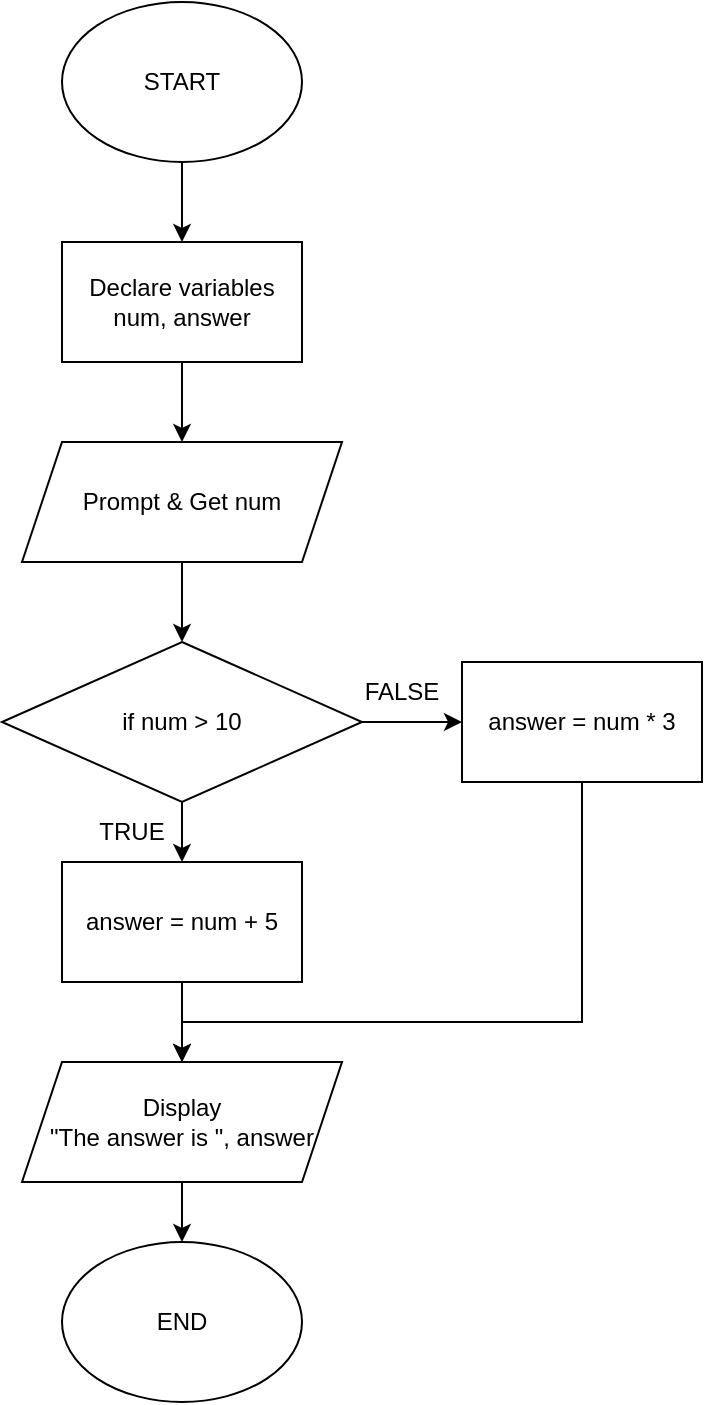 <mxfile version="22.0.0" type="device">
  <diagram name="Page-1" id="9lWumGMiRZK-0fab-f0a">
    <mxGraphModel dx="2150" dy="957" grid="1" gridSize="10" guides="1" tooltips="1" connect="1" arrows="1" fold="1" page="1" pageScale="1" pageWidth="850" pageHeight="1100" math="0" shadow="0">
      <root>
        <mxCell id="0" />
        <mxCell id="1" parent="0" />
        <mxCell id="l5TpqXgBVM1HsnVcZbF1-3" value="" style="edgeStyle=orthogonalEdgeStyle;rounded=0;orthogonalLoop=1;jettySize=auto;html=1;" edge="1" parent="1" source="l5TpqXgBVM1HsnVcZbF1-1" target="l5TpqXgBVM1HsnVcZbF1-2">
          <mxGeometry relative="1" as="geometry" />
        </mxCell>
        <mxCell id="l5TpqXgBVM1HsnVcZbF1-1" value="START" style="ellipse;whiteSpace=wrap;html=1;" vertex="1" parent="1">
          <mxGeometry x="300" y="120" width="120" height="80" as="geometry" />
        </mxCell>
        <mxCell id="l5TpqXgBVM1HsnVcZbF1-5" value="" style="edgeStyle=orthogonalEdgeStyle;rounded=0;orthogonalLoop=1;jettySize=auto;html=1;" edge="1" parent="1" source="l5TpqXgBVM1HsnVcZbF1-2" target="l5TpqXgBVM1HsnVcZbF1-4">
          <mxGeometry relative="1" as="geometry" />
        </mxCell>
        <mxCell id="l5TpqXgBVM1HsnVcZbF1-2" value="Declare variables num, answer" style="whiteSpace=wrap;html=1;" vertex="1" parent="1">
          <mxGeometry x="300" y="240" width="120" height="60" as="geometry" />
        </mxCell>
        <mxCell id="l5TpqXgBVM1HsnVcZbF1-7" value="" style="edgeStyle=orthogonalEdgeStyle;rounded=0;orthogonalLoop=1;jettySize=auto;html=1;" edge="1" parent="1" source="l5TpqXgBVM1HsnVcZbF1-4" target="l5TpqXgBVM1HsnVcZbF1-6">
          <mxGeometry relative="1" as="geometry" />
        </mxCell>
        <mxCell id="l5TpqXgBVM1HsnVcZbF1-4" value="Prompt &amp;amp; Get num" style="shape=parallelogram;perimeter=parallelogramPerimeter;whiteSpace=wrap;html=1;fixedSize=1;" vertex="1" parent="1">
          <mxGeometry x="280" y="340" width="160" height="60" as="geometry" />
        </mxCell>
        <mxCell id="l5TpqXgBVM1HsnVcZbF1-9" value="" style="edgeStyle=orthogonalEdgeStyle;rounded=0;orthogonalLoop=1;jettySize=auto;html=1;" edge="1" parent="1" source="l5TpqXgBVM1HsnVcZbF1-6" target="l5TpqXgBVM1HsnVcZbF1-8">
          <mxGeometry relative="1" as="geometry" />
        </mxCell>
        <mxCell id="l5TpqXgBVM1HsnVcZbF1-11" value="" style="edgeStyle=orthogonalEdgeStyle;rounded=0;orthogonalLoop=1;jettySize=auto;html=1;" edge="1" parent="1" source="l5TpqXgBVM1HsnVcZbF1-6" target="l5TpqXgBVM1HsnVcZbF1-10">
          <mxGeometry relative="1" as="geometry" />
        </mxCell>
        <mxCell id="l5TpqXgBVM1HsnVcZbF1-6" value="if num &amp;gt; 10" style="rhombus;whiteSpace=wrap;html=1;" vertex="1" parent="1">
          <mxGeometry x="270" y="440" width="180" height="80" as="geometry" />
        </mxCell>
        <mxCell id="l5TpqXgBVM1HsnVcZbF1-13" value="" style="edgeStyle=orthogonalEdgeStyle;rounded=0;orthogonalLoop=1;jettySize=auto;html=1;" edge="1" parent="1" source="l5TpqXgBVM1HsnVcZbF1-8" target="l5TpqXgBVM1HsnVcZbF1-12">
          <mxGeometry relative="1" as="geometry" />
        </mxCell>
        <mxCell id="l5TpqXgBVM1HsnVcZbF1-8" value="answer = num + 5" style="whiteSpace=wrap;html=1;" vertex="1" parent="1">
          <mxGeometry x="300" y="550" width="120" height="60" as="geometry" />
        </mxCell>
        <mxCell id="l5TpqXgBVM1HsnVcZbF1-16" style="edgeStyle=orthogonalEdgeStyle;rounded=0;orthogonalLoop=1;jettySize=auto;html=1;exitX=0.5;exitY=1;exitDx=0;exitDy=0;" edge="1" parent="1" source="l5TpqXgBVM1HsnVcZbF1-10">
          <mxGeometry relative="1" as="geometry">
            <mxPoint x="360" y="650" as="targetPoint" />
            <Array as="points">
              <mxPoint x="560" y="630" />
              <mxPoint x="360" y="630" />
            </Array>
          </mxGeometry>
        </mxCell>
        <mxCell id="l5TpqXgBVM1HsnVcZbF1-10" value="answer = num * 3" style="whiteSpace=wrap;html=1;" vertex="1" parent="1">
          <mxGeometry x="500" y="450" width="120" height="60" as="geometry" />
        </mxCell>
        <mxCell id="l5TpqXgBVM1HsnVcZbF1-15" value="" style="edgeStyle=orthogonalEdgeStyle;rounded=0;orthogonalLoop=1;jettySize=auto;html=1;" edge="1" parent="1" source="l5TpqXgBVM1HsnVcZbF1-12" target="l5TpqXgBVM1HsnVcZbF1-14">
          <mxGeometry relative="1" as="geometry" />
        </mxCell>
        <mxCell id="l5TpqXgBVM1HsnVcZbF1-12" value="Display&lt;br&gt;&quot;The answer is &quot;, answer" style="shape=parallelogram;perimeter=parallelogramPerimeter;whiteSpace=wrap;html=1;fixedSize=1;" vertex="1" parent="1">
          <mxGeometry x="280" y="650" width="160" height="60" as="geometry" />
        </mxCell>
        <mxCell id="l5TpqXgBVM1HsnVcZbF1-14" value="END" style="ellipse;whiteSpace=wrap;html=1;" vertex="1" parent="1">
          <mxGeometry x="300" y="740" width="120" height="80" as="geometry" />
        </mxCell>
        <mxCell id="l5TpqXgBVM1HsnVcZbF1-17" value="TRUE" style="text;strokeColor=none;align=center;fillColor=none;html=1;verticalAlign=middle;whiteSpace=wrap;rounded=0;" vertex="1" parent="1">
          <mxGeometry x="305" y="520" width="60" height="30" as="geometry" />
        </mxCell>
        <mxCell id="l5TpqXgBVM1HsnVcZbF1-18" value="FALSE" style="text;strokeColor=none;align=center;fillColor=none;html=1;verticalAlign=middle;whiteSpace=wrap;rounded=0;" vertex="1" parent="1">
          <mxGeometry x="440" y="450" width="60" height="30" as="geometry" />
        </mxCell>
      </root>
    </mxGraphModel>
  </diagram>
</mxfile>
